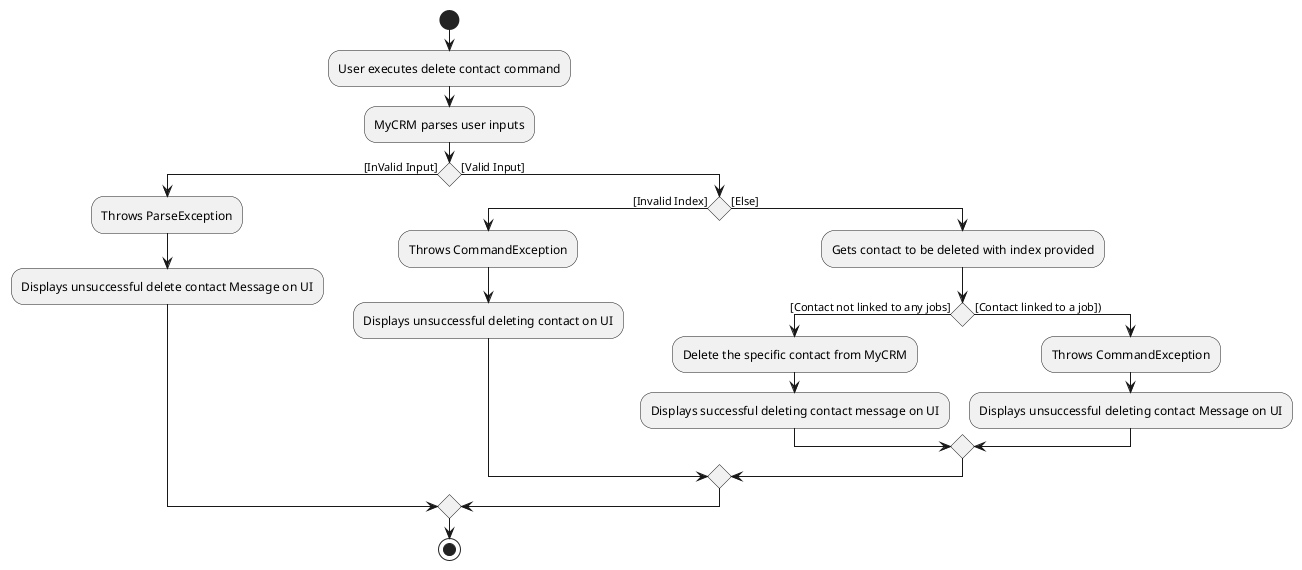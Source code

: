 @startuml
start
:User executes delete contact command;
:MyCRM parses user inputs;
if () then ([InValid Input])
    :Throws ParseException;
    :Displays unsuccessful delete contact Message on UI;
else ([Valid Input])
if () then ([Invalid Index])
    :Throws CommandException;
    :Displays unsuccessful deleting contact on UI;
else ([Else])
    :Gets contact to be deleted with index provided;
    if () then ([Contact not linked to any jobs])
    :Delete the specific contact from MyCRM;
    :Displays successful deleting contact message on UI;
    else ([Contact linked to a job]))
    :Throws CommandException;
    :Displays unsuccessful deleting contact Message on UI;
endif
endif
endif
stop
@enduml

